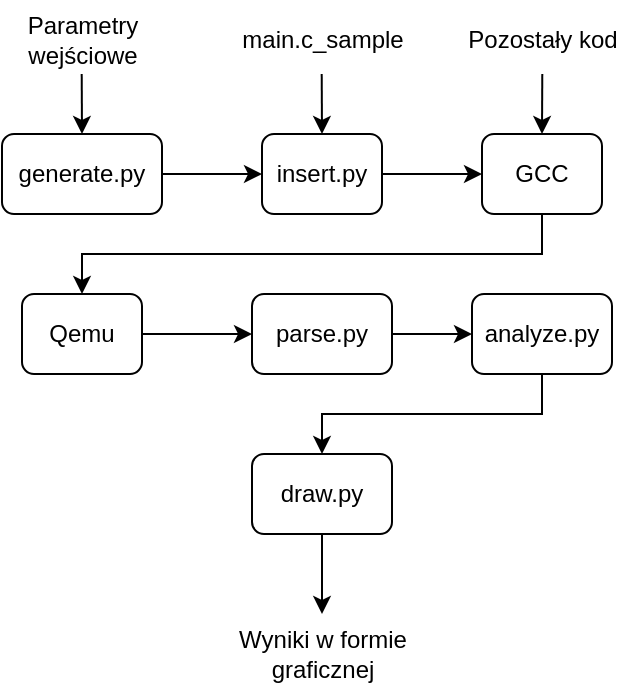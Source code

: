 <mxfile scale="1" border="0" version="24.9.1">
  <diagram name="Page-1" id="bxgCR4HX07ToKPzZ9kf1">
    <mxGraphModel dx="683" dy="376" grid="1" gridSize="10" guides="1" tooltips="1" connect="1" arrows="1" fold="1" page="1" pageScale="1" pageWidth="1200" pageHeight="1920" math="0" shadow="0">
      <root>
        <mxCell id="0" />
        <mxCell id="1" parent="0" />
        <mxCell id="rEr7WWEr3P2P17sEN5IS-8" style="edgeStyle=orthogonalEdgeStyle;rounded=0;orthogonalLoop=1;jettySize=auto;html=1;exitX=1;exitY=0.5;exitDx=0;exitDy=0;entryX=0;entryY=0.5;entryDx=0;entryDy=0;" parent="1" source="rEr7WWEr3P2P17sEN5IS-1" target="rEr7WWEr3P2P17sEN5IS-2" edge="1">
          <mxGeometry relative="1" as="geometry" />
        </mxCell>
        <mxCell id="rEr7WWEr3P2P17sEN5IS-14" style="edgeStyle=orthogonalEdgeStyle;rounded=0;orthogonalLoop=1;jettySize=auto;html=1;exitX=0.5;exitY=0;exitDx=0;exitDy=0;startArrow=classic;startFill=1;endArrow=none;endFill=0;" parent="1" source="rEr7WWEr3P2P17sEN5IS-1" edge="1">
          <mxGeometry relative="1" as="geometry">
            <mxPoint x="199.857" y="270" as="targetPoint" />
          </mxGeometry>
        </mxCell>
        <mxCell id="rEr7WWEr3P2P17sEN5IS-1" value="generate.py" style="rounded=1;whiteSpace=wrap;html=1;fillColor=none;" parent="1" vertex="1">
          <mxGeometry x="160" y="300" width="80" height="40" as="geometry" />
        </mxCell>
        <mxCell id="rEr7WWEr3P2P17sEN5IS-7" style="edgeStyle=orthogonalEdgeStyle;rounded=0;orthogonalLoop=1;jettySize=auto;html=1;exitX=0.5;exitY=0;exitDx=0;exitDy=0;startArrow=classic;startFill=1;endArrow=none;endFill=0;" parent="1" source="rEr7WWEr3P2P17sEN5IS-2" edge="1">
          <mxGeometry relative="1" as="geometry">
            <mxPoint x="319.857" y="270" as="targetPoint" />
          </mxGeometry>
        </mxCell>
        <mxCell id="rEr7WWEr3P2P17sEN5IS-9" style="edgeStyle=orthogonalEdgeStyle;rounded=0;orthogonalLoop=1;jettySize=auto;html=1;exitX=1;exitY=0.5;exitDx=0;exitDy=0;entryX=0;entryY=0.5;entryDx=0;entryDy=0;" parent="1" source="rEr7WWEr3P2P17sEN5IS-2" target="rEr7WWEr3P2P17sEN5IS-3" edge="1">
          <mxGeometry relative="1" as="geometry" />
        </mxCell>
        <mxCell id="rEr7WWEr3P2P17sEN5IS-2" value="insert.py" style="rounded=1;whiteSpace=wrap;html=1;fillColor=none;" parent="1" vertex="1">
          <mxGeometry x="290" y="300" width="60" height="40" as="geometry" />
        </mxCell>
        <mxCell id="rEr7WWEr3P2P17sEN5IS-10" style="edgeStyle=orthogonalEdgeStyle;rounded=0;orthogonalLoop=1;jettySize=auto;html=1;exitX=0.5;exitY=0;exitDx=0;exitDy=0;endArrow=none;endFill=0;startArrow=classic;startFill=1;" parent="1" source="rEr7WWEr3P2P17sEN5IS-3" edge="1">
          <mxGeometry relative="1" as="geometry">
            <mxPoint x="430.143" y="270" as="targetPoint" />
          </mxGeometry>
        </mxCell>
        <mxCell id="rEr7WWEr3P2P17sEN5IS-3" value="GCC" style="rounded=1;whiteSpace=wrap;html=1;fillColor=none;" parent="1" vertex="1">
          <mxGeometry x="400" y="300" width="60" height="40" as="geometry" />
        </mxCell>
        <mxCell id="g86OqE_NFMA9cY7ctZYA-2" style="edgeStyle=orthogonalEdgeStyle;rounded=0;orthogonalLoop=1;jettySize=auto;html=1;exitX=1;exitY=0.5;exitDx=0;exitDy=0;entryX=0;entryY=0.5;entryDx=0;entryDy=0;" edge="1" parent="1" source="rEr7WWEr3P2P17sEN5IS-4" target="g86OqE_NFMA9cY7ctZYA-1">
          <mxGeometry relative="1" as="geometry" />
        </mxCell>
        <mxCell id="rEr7WWEr3P2P17sEN5IS-4" value="Qemu" style="rounded=1;whiteSpace=wrap;html=1;fillColor=none;" parent="1" vertex="1">
          <mxGeometry x="170" y="380" width="60" height="40" as="geometry" />
        </mxCell>
        <mxCell id="rEr7WWEr3P2P17sEN5IS-13" style="edgeStyle=orthogonalEdgeStyle;rounded=0;orthogonalLoop=1;jettySize=auto;html=1;exitX=0.5;exitY=1;exitDx=0;exitDy=0;entryX=0.5;entryY=0;entryDx=0;entryDy=0;" parent="1" source="rEr7WWEr3P2P17sEN5IS-5" target="rEr7WWEr3P2P17sEN5IS-6" edge="1">
          <mxGeometry relative="1" as="geometry" />
        </mxCell>
        <mxCell id="rEr7WWEr3P2P17sEN5IS-5" value="analyze.py" style="rounded=1;whiteSpace=wrap;html=1;fillColor=none;" parent="1" vertex="1">
          <mxGeometry x="395" y="380" width="70" height="40" as="geometry" />
        </mxCell>
        <mxCell id="rEr7WWEr3P2P17sEN5IS-15" style="edgeStyle=orthogonalEdgeStyle;rounded=0;orthogonalLoop=1;jettySize=auto;html=1;exitX=0.5;exitY=1;exitDx=0;exitDy=0;" parent="1" source="rEr7WWEr3P2P17sEN5IS-6" edge="1">
          <mxGeometry relative="1" as="geometry">
            <mxPoint x="320" y="540" as="targetPoint" />
          </mxGeometry>
        </mxCell>
        <mxCell id="rEr7WWEr3P2P17sEN5IS-6" value="draw.py" style="rounded=1;whiteSpace=wrap;html=1;fillColor=none;" parent="1" vertex="1">
          <mxGeometry x="285" y="460" width="70" height="40" as="geometry" />
        </mxCell>
        <mxCell id="rEr7WWEr3P2P17sEN5IS-11" style="edgeStyle=orthogonalEdgeStyle;rounded=0;orthogonalLoop=1;jettySize=auto;html=1;exitX=0.5;exitY=1;exitDx=0;exitDy=0;entryX=0.5;entryY=0;entryDx=0;entryDy=0;" parent="1" source="rEr7WWEr3P2P17sEN5IS-3" target="rEr7WWEr3P2P17sEN5IS-4" edge="1">
          <mxGeometry relative="1" as="geometry" />
        </mxCell>
        <mxCell id="rEr7WWEr3P2P17sEN5IS-16" value="&lt;div&gt;Parametry&lt;/div&gt;&lt;div&gt;wejściowe&lt;/div&gt;" style="text;html=1;align=center;verticalAlign=middle;resizable=0;points=[];autosize=1;strokeColor=none;fillColor=none;" parent="1" vertex="1">
          <mxGeometry x="160" y="233" width="80" height="40" as="geometry" />
        </mxCell>
        <mxCell id="rEr7WWEr3P2P17sEN5IS-17" value="main.c_sample" style="text;html=1;align=center;verticalAlign=middle;resizable=0;points=[];autosize=1;strokeColor=none;fillColor=none;" parent="1" vertex="1">
          <mxGeometry x="270" y="238" width="100" height="30" as="geometry" />
        </mxCell>
        <mxCell id="rEr7WWEr3P2P17sEN5IS-18" value="Pozostały kod" style="text;html=1;align=center;verticalAlign=middle;resizable=0;points=[];autosize=1;strokeColor=none;fillColor=none;" parent="1" vertex="1">
          <mxGeometry x="380" y="238" width="100" height="30" as="geometry" />
        </mxCell>
        <mxCell id="rEr7WWEr3P2P17sEN5IS-19" value="&lt;div&gt;Wyniki w formie&lt;/div&gt;&lt;div&gt;graficznej&lt;br&gt;&lt;/div&gt;" style="text;html=1;align=center;verticalAlign=middle;resizable=0;points=[];autosize=1;strokeColor=none;fillColor=none;" parent="1" vertex="1">
          <mxGeometry x="265" y="540" width="110" height="40" as="geometry" />
        </mxCell>
        <mxCell id="g86OqE_NFMA9cY7ctZYA-3" style="edgeStyle=orthogonalEdgeStyle;rounded=0;orthogonalLoop=1;jettySize=auto;html=1;exitX=1;exitY=0.5;exitDx=0;exitDy=0;entryX=0;entryY=0.5;entryDx=0;entryDy=0;" edge="1" parent="1" source="g86OqE_NFMA9cY7ctZYA-1" target="rEr7WWEr3P2P17sEN5IS-5">
          <mxGeometry relative="1" as="geometry" />
        </mxCell>
        <mxCell id="g86OqE_NFMA9cY7ctZYA-1" value="parse.py" style="rounded=1;whiteSpace=wrap;html=1;fillColor=none;" vertex="1" parent="1">
          <mxGeometry x="285" y="380" width="70" height="40" as="geometry" />
        </mxCell>
      </root>
    </mxGraphModel>
  </diagram>
</mxfile>
